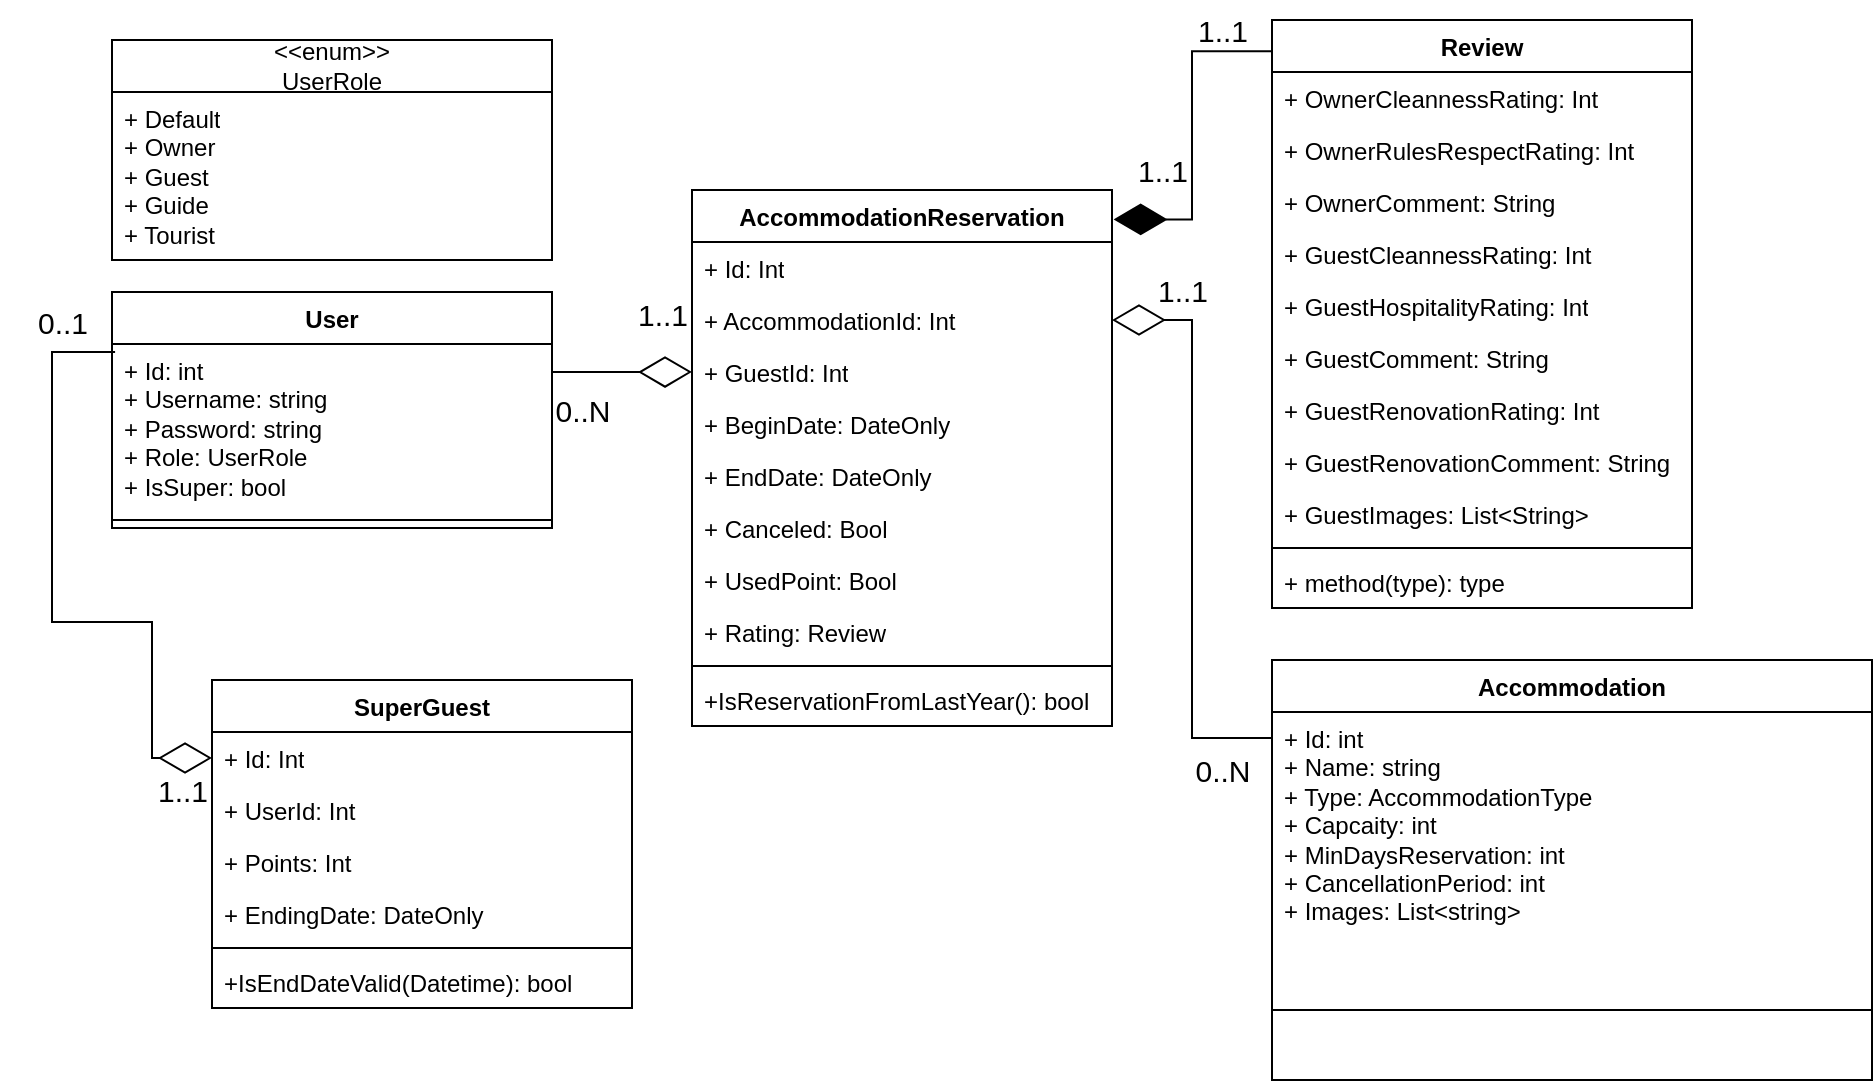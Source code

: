 <mxfile version="24.4.4" type="device">
  <diagram name="Page-1" id="fSg5xB346h0XibekAcpM">
    <mxGraphModel dx="794" dy="500" grid="1" gridSize="10" guides="1" tooltips="1" connect="1" arrows="1" fold="1" page="1" pageScale="1" pageWidth="827" pageHeight="1169" math="0" shadow="0">
      <root>
        <mxCell id="0" />
        <mxCell id="1" parent="0" />
        <object label="AccommodationReservation&lt;div&gt;&lt;br&gt;&lt;/div&gt;" placeholders="1" Id="int" AccommodationId="int" GuestId="int" id="fXzN52olF58AhWesef8W-1">
          <mxCell style="swimlane;fontStyle=1;align=center;verticalAlign=top;childLayout=stackLayout;horizontal=1;startSize=26;horizontalStack=0;resizeParent=1;resizeParentMax=0;resizeLast=0;collapsible=1;marginBottom=0;whiteSpace=wrap;html=1;" parent="1" vertex="1">
            <mxGeometry x="350" y="195" width="210" height="268" as="geometry" />
          </mxCell>
        </object>
        <mxCell id="fXzN52olF58AhWesef8W-6" value="+ Id: Int" style="text;strokeColor=none;fillColor=none;align=left;verticalAlign=top;spacingLeft=4;spacingRight=4;overflow=hidden;rotatable=0;points=[[0,0.5],[1,0.5]];portConstraint=eastwest;whiteSpace=wrap;html=1;" parent="fXzN52olF58AhWesef8W-1" vertex="1">
          <mxGeometry y="26" width="210" height="26" as="geometry" />
        </mxCell>
        <mxCell id="fXzN52olF58AhWesef8W-8" value="+ AccommodationId: Int" style="text;strokeColor=none;fillColor=none;align=left;verticalAlign=top;spacingLeft=4;spacingRight=4;overflow=hidden;rotatable=0;points=[[0,0.5],[1,0.5]];portConstraint=eastwest;whiteSpace=wrap;html=1;" parent="fXzN52olF58AhWesef8W-1" vertex="1">
          <mxGeometry y="52" width="210" height="26" as="geometry" />
        </mxCell>
        <mxCell id="fXzN52olF58AhWesef8W-7" value="+ GuestId: Int" style="text;strokeColor=none;fillColor=none;align=left;verticalAlign=top;spacingLeft=4;spacingRight=4;overflow=hidden;rotatable=0;points=[[0,0.5],[1,0.5]];portConstraint=eastwest;whiteSpace=wrap;html=1;" parent="fXzN52olF58AhWesef8W-1" vertex="1">
          <mxGeometry y="78" width="210" height="26" as="geometry" />
        </mxCell>
        <mxCell id="fXzN52olF58AhWesef8W-9" value="+ BeginDate: DateOnly" style="text;strokeColor=none;fillColor=none;align=left;verticalAlign=top;spacingLeft=4;spacingRight=4;overflow=hidden;rotatable=0;points=[[0,0.5],[1,0.5]];portConstraint=eastwest;whiteSpace=wrap;html=1;" parent="fXzN52olF58AhWesef8W-1" vertex="1">
          <mxGeometry y="104" width="210" height="26" as="geometry" />
        </mxCell>
        <mxCell id="fXzN52olF58AhWesef8W-10" value="+ EndDate: DateOnly" style="text;strokeColor=none;fillColor=none;align=left;verticalAlign=top;spacingLeft=4;spacingRight=4;overflow=hidden;rotatable=0;points=[[0,0.5],[1,0.5]];portConstraint=eastwest;whiteSpace=wrap;html=1;" parent="fXzN52olF58AhWesef8W-1" vertex="1">
          <mxGeometry y="130" width="210" height="26" as="geometry" />
        </mxCell>
        <mxCell id="fXzN52olF58AhWesef8W-11" value="+ Canceled: Bool" style="text;strokeColor=none;fillColor=none;align=left;verticalAlign=top;spacingLeft=4;spacingRight=4;overflow=hidden;rotatable=0;points=[[0,0.5],[1,0.5]];portConstraint=eastwest;whiteSpace=wrap;html=1;" parent="fXzN52olF58AhWesef8W-1" vertex="1">
          <mxGeometry y="156" width="210" height="26" as="geometry" />
        </mxCell>
        <mxCell id="fXzN52olF58AhWesef8W-12" value="+ UsedPoint: Bool" style="text;strokeColor=none;fillColor=none;align=left;verticalAlign=top;spacingLeft=4;spacingRight=4;overflow=hidden;rotatable=0;points=[[0,0.5],[1,0.5]];portConstraint=eastwest;whiteSpace=wrap;html=1;" parent="fXzN52olF58AhWesef8W-1" vertex="1">
          <mxGeometry y="182" width="210" height="26" as="geometry" />
        </mxCell>
        <mxCell id="fXzN52olF58AhWesef8W-13" value="+ Rating: Review" style="text;strokeColor=none;fillColor=none;align=left;verticalAlign=top;spacingLeft=4;spacingRight=4;overflow=hidden;rotatable=0;points=[[0,0.5],[1,0.5]];portConstraint=eastwest;whiteSpace=wrap;html=1;" parent="fXzN52olF58AhWesef8W-1" vertex="1">
          <mxGeometry y="208" width="210" height="26" as="geometry" />
        </mxCell>
        <mxCell id="fXzN52olF58AhWesef8W-3" value="" style="line;strokeWidth=1;fillColor=none;align=left;verticalAlign=middle;spacingTop=-1;spacingLeft=3;spacingRight=3;rotatable=0;labelPosition=right;points=[];portConstraint=eastwest;strokeColor=inherit;" parent="fXzN52olF58AhWesef8W-1" vertex="1">
          <mxGeometry y="234" width="210" height="8" as="geometry" />
        </mxCell>
        <mxCell id="jMWswy5YgjSLHUm6uVcq-13" value="+IsReservationFromLastYear(): bool" style="text;strokeColor=none;fillColor=none;align=left;verticalAlign=top;spacingLeft=4;spacingRight=4;overflow=hidden;rotatable=0;points=[[0,0.5],[1,0.5]];portConstraint=eastwest;whiteSpace=wrap;html=1;glass=0;" vertex="1" parent="fXzN52olF58AhWesef8W-1">
          <mxGeometry y="242" width="210" height="26" as="geometry" />
        </mxCell>
        <object label="&lt;div&gt;Review&lt;/div&gt;" placeholders="1" Id="int" AccommodationId="int" GuestId="int" id="fXzN52olF58AhWesef8W-14">
          <mxCell style="swimlane;fontStyle=1;align=center;verticalAlign=top;childLayout=stackLayout;horizontal=1;startSize=26;horizontalStack=0;resizeParent=1;resizeParentMax=0;resizeLast=0;collapsible=1;marginBottom=0;whiteSpace=wrap;html=1;" parent="1" vertex="1">
            <mxGeometry x="640" y="110" width="210" height="294" as="geometry" />
          </mxCell>
        </object>
        <mxCell id="fXzN52olF58AhWesef8W-15" value="+ OwnerCleannessRating: Int" style="text;strokeColor=none;fillColor=none;align=left;verticalAlign=top;spacingLeft=4;spacingRight=4;overflow=hidden;rotatable=0;points=[[0,0.5],[1,0.5]];portConstraint=eastwest;whiteSpace=wrap;html=1;" parent="fXzN52olF58AhWesef8W-14" vertex="1">
          <mxGeometry y="26" width="210" height="26" as="geometry" />
        </mxCell>
        <mxCell id="fXzN52olF58AhWesef8W-16" value="+ OwnerRulesRespectRating: Int" style="text;strokeColor=none;fillColor=none;align=left;verticalAlign=top;spacingLeft=4;spacingRight=4;overflow=hidden;rotatable=0;points=[[0,0.5],[1,0.5]];portConstraint=eastwest;whiteSpace=wrap;html=1;" parent="fXzN52olF58AhWesef8W-14" vertex="1">
          <mxGeometry y="52" width="210" height="26" as="geometry" />
        </mxCell>
        <mxCell id="fXzN52olF58AhWesef8W-17" value="+ OwnerComment: String" style="text;strokeColor=none;fillColor=none;align=left;verticalAlign=top;spacingLeft=4;spacingRight=4;overflow=hidden;rotatable=0;points=[[0,0.5],[1,0.5]];portConstraint=eastwest;whiteSpace=wrap;html=1;" parent="fXzN52olF58AhWesef8W-14" vertex="1">
          <mxGeometry y="78" width="210" height="26" as="geometry" />
        </mxCell>
        <mxCell id="fXzN52olF58AhWesef8W-18" value="+ GuestCleannessRating: Int" style="text;strokeColor=none;fillColor=none;align=left;verticalAlign=top;spacingLeft=4;spacingRight=4;overflow=hidden;rotatable=0;points=[[0,0.5],[1,0.5]];portConstraint=eastwest;whiteSpace=wrap;html=1;" parent="fXzN52olF58AhWesef8W-14" vertex="1">
          <mxGeometry y="104" width="210" height="26" as="geometry" />
        </mxCell>
        <mxCell id="fXzN52olF58AhWesef8W-19" value="+ GuestHospitalityRating: Int" style="text;strokeColor=none;fillColor=none;align=left;verticalAlign=top;spacingLeft=4;spacingRight=4;overflow=hidden;rotatable=0;points=[[0,0.5],[1,0.5]];portConstraint=eastwest;whiteSpace=wrap;html=1;" parent="fXzN52olF58AhWesef8W-14" vertex="1">
          <mxGeometry y="130" width="210" height="26" as="geometry" />
        </mxCell>
        <mxCell id="fXzN52olF58AhWesef8W-20" value="+ GuestComment: String" style="text;strokeColor=none;fillColor=none;align=left;verticalAlign=top;spacingLeft=4;spacingRight=4;overflow=hidden;rotatable=0;points=[[0,0.5],[1,0.5]];portConstraint=eastwest;whiteSpace=wrap;html=1;" parent="fXzN52olF58AhWesef8W-14" vertex="1">
          <mxGeometry y="156" width="210" height="26" as="geometry" />
        </mxCell>
        <mxCell id="fXzN52olF58AhWesef8W-21" value="+ GuestRenovationRating: Int" style="text;strokeColor=none;fillColor=none;align=left;verticalAlign=top;spacingLeft=4;spacingRight=4;overflow=hidden;rotatable=0;points=[[0,0.5],[1,0.5]];portConstraint=eastwest;whiteSpace=wrap;html=1;" parent="fXzN52olF58AhWesef8W-14" vertex="1">
          <mxGeometry y="182" width="210" height="26" as="geometry" />
        </mxCell>
        <mxCell id="fXzN52olF58AhWesef8W-22" value="+ GuestRenovationComment: String" style="text;strokeColor=none;fillColor=none;align=left;verticalAlign=top;spacingLeft=4;spacingRight=4;overflow=hidden;rotatable=0;points=[[0,0.5],[1,0.5]];portConstraint=eastwest;whiteSpace=wrap;html=1;" parent="fXzN52olF58AhWesef8W-14" vertex="1">
          <mxGeometry y="208" width="210" height="26" as="geometry" />
        </mxCell>
        <mxCell id="fXzN52olF58AhWesef8W-25" value="+ GuestImages: List&amp;lt;String&amp;gt;" style="text;strokeColor=none;fillColor=none;align=left;verticalAlign=top;spacingLeft=4;spacingRight=4;overflow=hidden;rotatable=0;points=[[0,0.5],[1,0.5]];portConstraint=eastwest;whiteSpace=wrap;html=1;" parent="fXzN52olF58AhWesef8W-14" vertex="1">
          <mxGeometry y="234" width="210" height="26" as="geometry" />
        </mxCell>
        <mxCell id="fXzN52olF58AhWesef8W-23" value="" style="line;strokeWidth=1;fillColor=none;align=left;verticalAlign=middle;spacingTop=-1;spacingLeft=3;spacingRight=3;rotatable=0;labelPosition=right;points=[];portConstraint=eastwest;strokeColor=inherit;" parent="fXzN52olF58AhWesef8W-14" vertex="1">
          <mxGeometry y="260" width="210" height="8" as="geometry" />
        </mxCell>
        <mxCell id="fXzN52olF58AhWesef8W-24" value="+ method(type): type" style="text;strokeColor=none;fillColor=none;align=left;verticalAlign=top;spacingLeft=4;spacingRight=4;overflow=hidden;rotatable=0;points=[[0,0.5],[1,0.5]];portConstraint=eastwest;whiteSpace=wrap;html=1;" parent="fXzN52olF58AhWesef8W-14" vertex="1">
          <mxGeometry y="268" width="210" height="26" as="geometry" />
        </mxCell>
        <mxCell id="fXzN52olF58AhWesef8W-26" value="" style="endArrow=diamondThin;endFill=1;endSize=24;html=1;rounded=0;entryX=1.004;entryY=0.055;entryDx=0;entryDy=0;entryPerimeter=0;edgeStyle=orthogonalEdgeStyle;exitX=-0.002;exitY=0.053;exitDx=0;exitDy=0;exitPerimeter=0;" parent="1" source="fXzN52olF58AhWesef8W-14" target="fXzN52olF58AhWesef8W-1" edge="1">
          <mxGeometry width="160" relative="1" as="geometry">
            <mxPoint x="460" y="50" as="sourcePoint" />
            <mxPoint x="490" y="120" as="targetPoint" />
          </mxGeometry>
        </mxCell>
        <mxCell id="fXzN52olF58AhWesef8W-29" value="&amp;lt;&amp;lt;enum&amp;gt;&amp;gt;&lt;div&gt;UserRole&lt;/div&gt;" style="swimlane;fontStyle=0;childLayout=stackLayout;horizontal=1;startSize=26;fillColor=none;horizontalStack=0;resizeParent=1;resizeParentMax=0;resizeLast=0;collapsible=1;marginBottom=0;whiteSpace=wrap;html=1;" parent="1" vertex="1">
          <mxGeometry x="60" y="120" width="220" height="110" as="geometry" />
        </mxCell>
        <mxCell id="fXzN52olF58AhWesef8W-30" value="&lt;div&gt;+ Default&lt;/div&gt;&lt;div&gt;+ Owner&lt;/div&gt;+ Guest&lt;div&gt;+ Guide&lt;/div&gt;&lt;div&gt;+ Tourist&lt;/div&gt;" style="text;strokeColor=none;fillColor=none;align=left;verticalAlign=top;spacingLeft=4;spacingRight=4;overflow=hidden;rotatable=0;points=[[0,0.5],[1,0.5]];portConstraint=eastwest;whiteSpace=wrap;html=1;" parent="fXzN52olF58AhWesef8W-29" vertex="1">
          <mxGeometry y="26" width="220" height="84" as="geometry" />
        </mxCell>
        <mxCell id="fXzN52olF58AhWesef8W-31" value="User" style="swimlane;fontStyle=1;align=center;verticalAlign=top;childLayout=stackLayout;horizontal=1;startSize=26;horizontalStack=0;resizeParent=1;resizeParentMax=0;resizeLast=0;collapsible=1;marginBottom=0;whiteSpace=wrap;html=1;" parent="1" vertex="1">
          <mxGeometry x="60" y="246" width="220" height="118" as="geometry" />
        </mxCell>
        <mxCell id="fXzN52olF58AhWesef8W-32" value="+ Id: int&lt;div&gt;+ Username: string&lt;/div&gt;&lt;div&gt;+ Password: string&lt;/div&gt;&lt;div&gt;+ Role: UserRole&lt;/div&gt;&lt;div&gt;+ IsSuper: bool&lt;/div&gt;" style="text;strokeColor=none;fillColor=none;align=left;verticalAlign=top;spacingLeft=4;spacingRight=4;overflow=hidden;rotatable=0;points=[[0,0.5],[1,0.5]];portConstraint=eastwest;whiteSpace=wrap;html=1;" parent="fXzN52olF58AhWesef8W-31" vertex="1">
          <mxGeometry y="26" width="220" height="84" as="geometry" />
        </mxCell>
        <mxCell id="fXzN52olF58AhWesef8W-33" value="" style="line;strokeWidth=1;fillColor=none;align=left;verticalAlign=middle;spacingTop=-1;spacingLeft=3;spacingRight=3;rotatable=0;labelPosition=right;points=[];portConstraint=eastwest;strokeColor=inherit;" parent="fXzN52olF58AhWesef8W-31" vertex="1">
          <mxGeometry y="110" width="220" height="8" as="geometry" />
        </mxCell>
        <mxCell id="fXzN52olF58AhWesef8W-34" value="" style="endArrow=diamondThin;endFill=0;endSize=24;html=1;rounded=0;entryX=0;entryY=0.5;entryDx=0;entryDy=0;edgeStyle=orthogonalEdgeStyle;exitX=1;exitY=0.167;exitDx=0;exitDy=0;exitPerimeter=0;" parent="1" source="fXzN52olF58AhWesef8W-32" target="fXzN52olF58AhWesef8W-7" edge="1">
          <mxGeometry width="160" relative="1" as="geometry">
            <mxPoint x="280" y="290" as="sourcePoint" />
            <mxPoint x="440" y="290" as="targetPoint" />
          </mxGeometry>
        </mxCell>
        <mxCell id="fXzN52olF58AhWesef8W-35" value="&lt;font style=&quot;font-size: 15px;&quot;&gt;1..1&lt;/font&gt;" style="text;html=1;align=center;verticalAlign=middle;resizable=0;points=[];autosize=1;strokeColor=none;fillColor=none;" parent="1" vertex="1">
          <mxGeometry x="560" y="170" width="50" height="30" as="geometry" />
        </mxCell>
        <mxCell id="fXzN52olF58AhWesef8W-36" value="&lt;font style=&quot;font-size: 15px;&quot;&gt;1..1&lt;/font&gt;" style="text;html=1;align=center;verticalAlign=middle;resizable=0;points=[];autosize=1;strokeColor=none;fillColor=none;" parent="1" vertex="1">
          <mxGeometry x="590" y="100" width="50" height="30" as="geometry" />
        </mxCell>
        <mxCell id="fXzN52olF58AhWesef8W-37" value="&lt;font style=&quot;font-size: 15px;&quot;&gt;0..N&lt;/font&gt;" style="text;html=1;align=center;verticalAlign=middle;resizable=0;points=[];autosize=1;strokeColor=none;fillColor=none;" parent="1" vertex="1">
          <mxGeometry x="270" y="290" width="50" height="30" as="geometry" />
        </mxCell>
        <mxCell id="fXzN52olF58AhWesef8W-38" value="&lt;font style=&quot;font-size: 15px;&quot;&gt;1..1&lt;/font&gt;" style="text;html=1;align=center;verticalAlign=middle;resizable=0;points=[];autosize=1;strokeColor=none;fillColor=none;" parent="1" vertex="1">
          <mxGeometry x="310" y="242" width="50" height="30" as="geometry" />
        </mxCell>
        <object label="&lt;div&gt;SuperGuest&lt;/div&gt;" placeholders="1" Id="int" AccommodationId="int" GuestId="int" id="fXzN52olF58AhWesef8W-39">
          <mxCell style="swimlane;fontStyle=1;align=center;verticalAlign=top;childLayout=stackLayout;horizontal=1;startSize=26;horizontalStack=0;resizeParent=1;resizeParentMax=0;resizeLast=0;collapsible=1;marginBottom=0;whiteSpace=wrap;html=1;" parent="1" vertex="1">
            <mxGeometry x="110" y="440" width="210" height="164" as="geometry" />
          </mxCell>
        </object>
        <mxCell id="fXzN52olF58AhWesef8W-41" value="+ Id: Int" style="text;strokeColor=none;fillColor=none;align=left;verticalAlign=top;spacingLeft=4;spacingRight=4;overflow=hidden;rotatable=0;points=[[0,0.5],[1,0.5]];portConstraint=eastwest;whiteSpace=wrap;html=1;" parent="fXzN52olF58AhWesef8W-39" vertex="1">
          <mxGeometry y="26" width="210" height="26" as="geometry" />
        </mxCell>
        <mxCell id="fXzN52olF58AhWesef8W-42" value="+ UserId: Int" style="text;strokeColor=none;fillColor=none;align=left;verticalAlign=top;spacingLeft=4;spacingRight=4;overflow=hidden;rotatable=0;points=[[0,0.5],[1,0.5]];portConstraint=eastwest;whiteSpace=wrap;html=1;" parent="fXzN52olF58AhWesef8W-39" vertex="1">
          <mxGeometry y="52" width="210" height="26" as="geometry" />
        </mxCell>
        <mxCell id="fXzN52olF58AhWesef8W-43" value="+ Points: Int" style="text;strokeColor=none;fillColor=none;align=left;verticalAlign=top;spacingLeft=4;spacingRight=4;overflow=hidden;rotatable=0;points=[[0,0.5],[1,0.5]];portConstraint=eastwest;whiteSpace=wrap;html=1;" parent="fXzN52olF58AhWesef8W-39" vertex="1">
          <mxGeometry y="78" width="210" height="26" as="geometry" />
        </mxCell>
        <mxCell id="fXzN52olF58AhWesef8W-44" value="+ EndingDate: DateOnly" style="text;strokeColor=none;fillColor=none;align=left;verticalAlign=top;spacingLeft=4;spacingRight=4;overflow=hidden;rotatable=0;points=[[0,0.5],[1,0.5]];portConstraint=eastwest;whiteSpace=wrap;html=1;" parent="fXzN52olF58AhWesef8W-39" vertex="1">
          <mxGeometry y="104" width="210" height="26" as="geometry" />
        </mxCell>
        <mxCell id="fXzN52olF58AhWesef8W-49" value="" style="line;strokeWidth=1;fillColor=none;align=left;verticalAlign=middle;spacingTop=-1;spacingLeft=3;spacingRight=3;rotatable=0;labelPosition=right;points=[];portConstraint=eastwest;strokeColor=inherit;" parent="fXzN52olF58AhWesef8W-39" vertex="1">
          <mxGeometry y="130" width="210" height="8" as="geometry" />
        </mxCell>
        <mxCell id="fXzN52olF58AhWesef8W-50" value="+IsEndDateValid(Datetime): bool" style="text;strokeColor=none;fillColor=none;align=left;verticalAlign=top;spacingLeft=4;spacingRight=4;overflow=hidden;rotatable=0;points=[[0,0.5],[1,0.5]];portConstraint=eastwest;whiteSpace=wrap;html=1;" parent="fXzN52olF58AhWesef8W-39" vertex="1">
          <mxGeometry y="138" width="210" height="26" as="geometry" />
        </mxCell>
        <mxCell id="fXzN52olF58AhWesef8W-52" value="" style="endArrow=diamondThin;endFill=0;endSize=24;html=1;rounded=0;entryX=0;entryY=0.5;entryDx=0;entryDy=0;exitX=0.007;exitY=0.048;exitDx=0;exitDy=0;exitPerimeter=0;edgeStyle=orthogonalEdgeStyle;" parent="1" source="fXzN52olF58AhWesef8W-32" target="fXzN52olF58AhWesef8W-41" edge="1">
          <mxGeometry width="160" relative="1" as="geometry">
            <mxPoint x="330" y="350" as="sourcePoint" />
            <mxPoint x="490" y="350" as="targetPoint" />
            <Array as="points">
              <mxPoint x="30" y="276" />
              <mxPoint x="30" y="411" />
              <mxPoint x="80" y="411" />
              <mxPoint x="80" y="479" />
            </Array>
          </mxGeometry>
        </mxCell>
        <mxCell id="fXzN52olF58AhWesef8W-53" value="&lt;font style=&quot;font-size: 15px;&quot;&gt;1..1&lt;/font&gt;" style="text;html=1;align=center;verticalAlign=middle;resizable=0;points=[];autosize=1;strokeColor=none;fillColor=none;" parent="1" vertex="1">
          <mxGeometry x="70" y="480" width="50" height="30" as="geometry" />
        </mxCell>
        <mxCell id="fXzN52olF58AhWesef8W-54" value="&lt;font style=&quot;font-size: 15px;&quot;&gt;0..1&lt;/font&gt;" style="text;html=1;align=center;verticalAlign=middle;resizable=0;points=[];autosize=1;strokeColor=none;fillColor=none;" parent="1" vertex="1">
          <mxGeometry x="10" y="246" width="50" height="30" as="geometry" />
        </mxCell>
        <mxCell id="jMWswy5YgjSLHUm6uVcq-1" value="Accommodation" style="swimlane;fontStyle=1;align=center;verticalAlign=top;childLayout=stackLayout;horizontal=1;startSize=26;horizontalStack=0;resizeParent=1;resizeParentMax=0;resizeLast=0;collapsible=1;marginBottom=0;whiteSpace=wrap;html=1;" vertex="1" parent="1">
          <mxGeometry x="640" y="430" width="300" height="210" as="geometry" />
        </mxCell>
        <mxCell id="jMWswy5YgjSLHUm6uVcq-2" value="+ Id: int&lt;div&gt;+ Name: string&lt;/div&gt;&lt;div&gt;+ Type: AccommodationType&lt;/div&gt;&lt;div&gt;+ Capcaity: int&lt;/div&gt;&lt;div&gt;+ MinDaysReservation: int&lt;/div&gt;&lt;div&gt;+ CancellationPeriod: int&lt;/div&gt;&lt;div&gt;+ Images: List&amp;lt;string&amp;gt;&lt;/div&gt;" style="text;strokeColor=none;fillColor=none;align=left;verticalAlign=top;spacingLeft=4;spacingRight=4;overflow=hidden;rotatable=0;points=[[0,0.5],[1,0.5]];portConstraint=eastwest;whiteSpace=wrap;html=1;" vertex="1" parent="jMWswy5YgjSLHUm6uVcq-1">
          <mxGeometry y="26" width="300" height="114" as="geometry" />
        </mxCell>
        <mxCell id="jMWswy5YgjSLHUm6uVcq-3" value="" style="line;strokeWidth=1;fillColor=none;align=left;verticalAlign=middle;spacingTop=-1;spacingLeft=3;spacingRight=3;rotatable=0;labelPosition=right;points=[];portConstraint=eastwest;strokeColor=inherit;" vertex="1" parent="jMWswy5YgjSLHUm6uVcq-1">
          <mxGeometry y="140" width="300" height="70" as="geometry" />
        </mxCell>
        <mxCell id="jMWswy5YgjSLHUm6uVcq-4" value="" style="endArrow=diamondThin;endFill=0;endSize=24;html=1;rounded=0;edgeStyle=orthogonalEdgeStyle;exitX=0;exitY=0.114;exitDx=0;exitDy=0;exitPerimeter=0;" edge="1" parent="1" source="jMWswy5YgjSLHUm6uVcq-2" target="fXzN52olF58AhWesef8W-8">
          <mxGeometry width="160" relative="1" as="geometry">
            <mxPoint x="580" y="100" as="sourcePoint" />
            <mxPoint x="740" y="100" as="targetPoint" />
          </mxGeometry>
        </mxCell>
        <mxCell id="jMWswy5YgjSLHUm6uVcq-5" value="&lt;font style=&quot;font-size: 15px;&quot;&gt;0..N&lt;/font&gt;" style="text;html=1;align=center;verticalAlign=middle;resizable=0;points=[];autosize=1;strokeColor=none;fillColor=none;" vertex="1" parent="1">
          <mxGeometry x="590" y="470" width="50" height="30" as="geometry" />
        </mxCell>
        <mxCell id="jMWswy5YgjSLHUm6uVcq-6" value="&lt;font style=&quot;font-size: 15px;&quot;&gt;1..1&lt;/font&gt;" style="text;html=1;align=center;verticalAlign=middle;resizable=0;points=[];autosize=1;strokeColor=none;fillColor=none;" vertex="1" parent="1">
          <mxGeometry x="570" y="230" width="50" height="30" as="geometry" />
        </mxCell>
      </root>
    </mxGraphModel>
  </diagram>
</mxfile>
